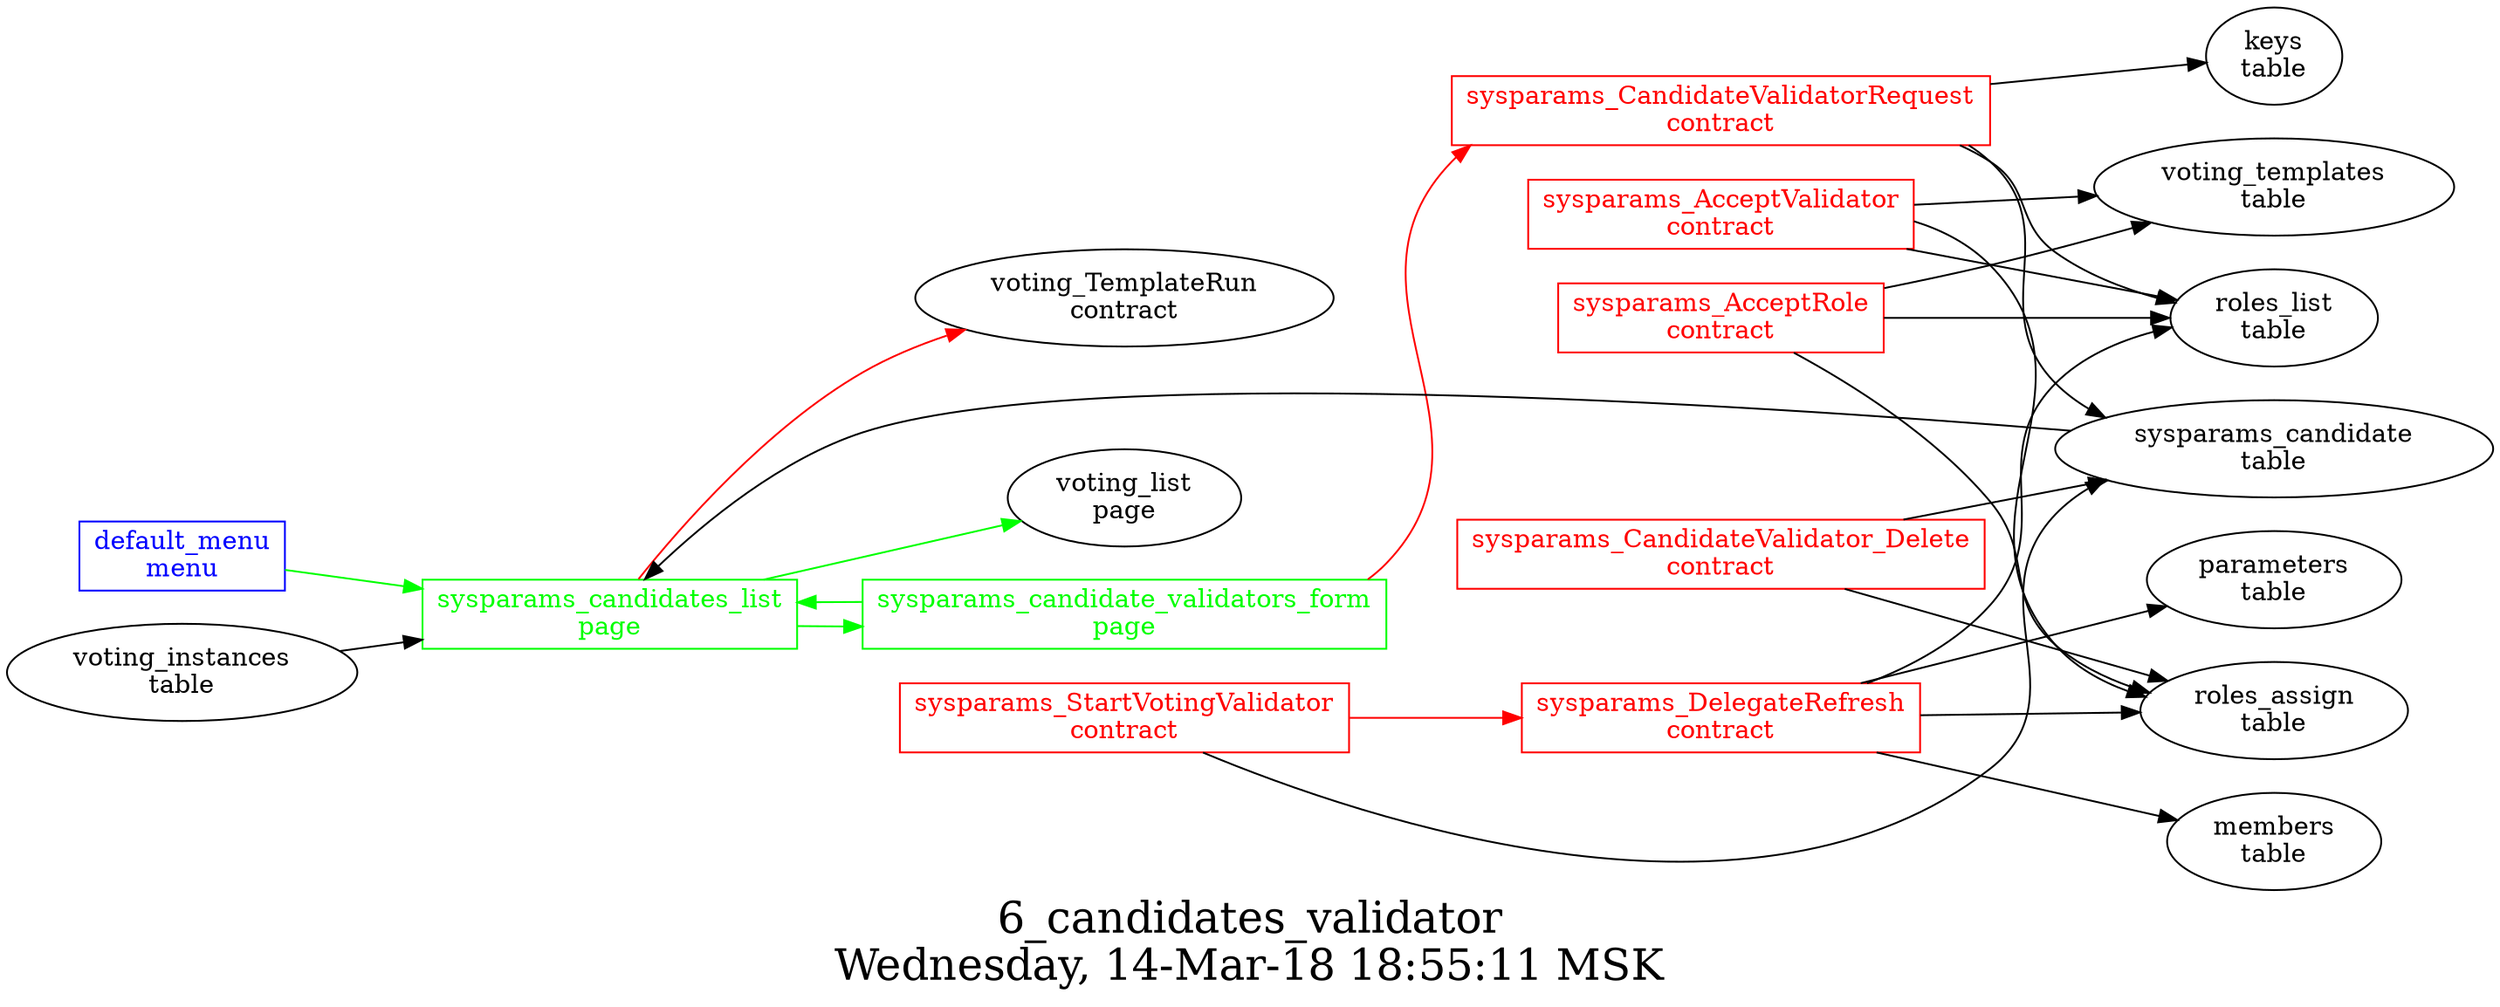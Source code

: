 digraph G {
graph [
  fontsize="24";
  label="6_candidates_validator\nWednesday, 14-Mar-18 18:55:11 MSK";
  nojustify=true;
  ordering=out;
  rankdir=LR;
  size="30";
];
"default_menu\nmenu" -> "sysparams_candidates_list\npage"  [ color=green ]
"default_menu\nmenu" [color=blue, fontcolor=blue, group=menus, shape=record];
"sysparams_candidate_validators_form\npage" -> "sysparams_CandidateValidatorRequest\ncontract"  [ color=red ]
"sysparams_candidate_validators_form\npage" -> "sysparams_candidates_list\npage"  [ color=green ]
"sysparams_candidate_validators_form\npage" [color=green, fontcolor=green, group=pages, shape=record];
"sysparams_candidates_list\npage" -> "voting_TemplateRun\ncontract"  [ color=red ]
"sysparams_candidate\ntable" -> "sysparams_candidates_list\npage"  [ color="" ]
"voting_instances\ntable" -> "sysparams_candidates_list\npage"  [ color="" ]
"sysparams_candidates_list\npage" -> "voting_list\npage"  [ color=green ]
"sysparams_candidates_list\npage" -> "sysparams_candidate_validators_form\npage"  [ color=green ]
"sysparams_candidates_list\npage" [color=green, fontcolor=green, group=pages, shape=record];
"sysparams_AcceptRole\ncontract" -> "voting_templates\ntable"  [ color="" ]
"sysparams_AcceptRole\ncontract" -> "roles_list\ntable"  [ color="" ]
"sysparams_AcceptRole\ncontract" -> "roles_assign\ntable"  [ color="" ]
"sysparams_AcceptRole\ncontract" [color=red, fontcolor=red, group=contracts, shape=record];
"sysparams_AcceptValidator\ncontract" -> "voting_templates\ntable"  [ color="" ]
"sysparams_AcceptValidator\ncontract" -> "roles_list\ntable"  [ color="" ]
"sysparams_AcceptValidator\ncontract" -> "roles_assign\ntable"  [ color="" ]
"sysparams_AcceptValidator\ncontract" [color=red, fontcolor=red, group=contracts, shape=record];
"sysparams_CandidateValidatorRequest\ncontract" -> "keys\ntable"  [ color="" ]
"sysparams_CandidateValidatorRequest\ncontract" -> "roles_list\ntable"  [ color="" ]
"sysparams_CandidateValidatorRequest\ncontract" -> "sysparams_candidate\ntable"  [ color="" ]
"sysparams_CandidateValidatorRequest\ncontract" [color=red, fontcolor=red, group=contracts, shape=record];
"sysparams_CandidateValidator_Delete\ncontract" -> "sysparams_candidate\ntable"  [ color="" ]
"sysparams_CandidateValidator_Delete\ncontract" -> "roles_assign\ntable"  [ color="" ]
"sysparams_CandidateValidator_Delete\ncontract" [color=red, fontcolor=red, group=contracts, shape=record];
"sysparams_DelegateRefresh\ncontract" -> "roles_list\ntable"  [ color="" ]
"sysparams_DelegateRefresh\ncontract" -> "parameters\ntable"  [ color="" ]
"sysparams_DelegateRefresh\ncontract" -> "roles_assign\ntable"  [ color="" ]
"sysparams_DelegateRefresh\ncontract" -> "members\ntable"  [ color="" ]
"sysparams_DelegateRefresh\ncontract" [color=red, fontcolor=red, group=contracts, shape=record];
"sysparams_StartVotingValidator\ncontract" -> "sysparams_DelegateRefresh\ncontract"  [ color=red ]
"sysparams_StartVotingValidator\ncontract" -> "sysparams_candidate\ntable"  [ color="" ]
"sysparams_StartVotingValidator\ncontract" [color=red, fontcolor=red, group=contracts, shape=record];
"sysparams_candidate\ntable" [color="", fontcolor="", group=tables, shape=""];
}
